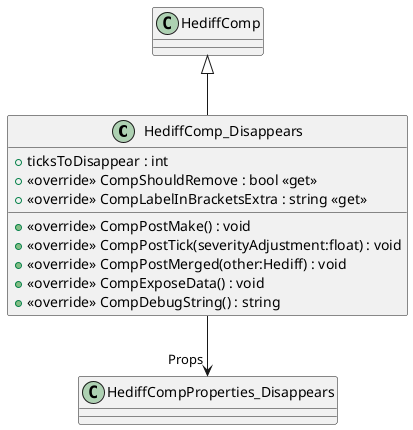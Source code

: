 @startuml
class HediffComp_Disappears {
    + ticksToDisappear : int
    + <<override>> CompShouldRemove : bool <<get>>
    + <<override>> CompLabelInBracketsExtra : string <<get>>
    + <<override>> CompPostMake() : void
    + <<override>> CompPostTick(severityAdjustment:float) : void
    + <<override>> CompPostMerged(other:Hediff) : void
    + <<override>> CompExposeData() : void
    + <<override>> CompDebugString() : string
}
HediffComp <|-- HediffComp_Disappears
HediffComp_Disappears --> "Props" HediffCompProperties_Disappears
@enduml
